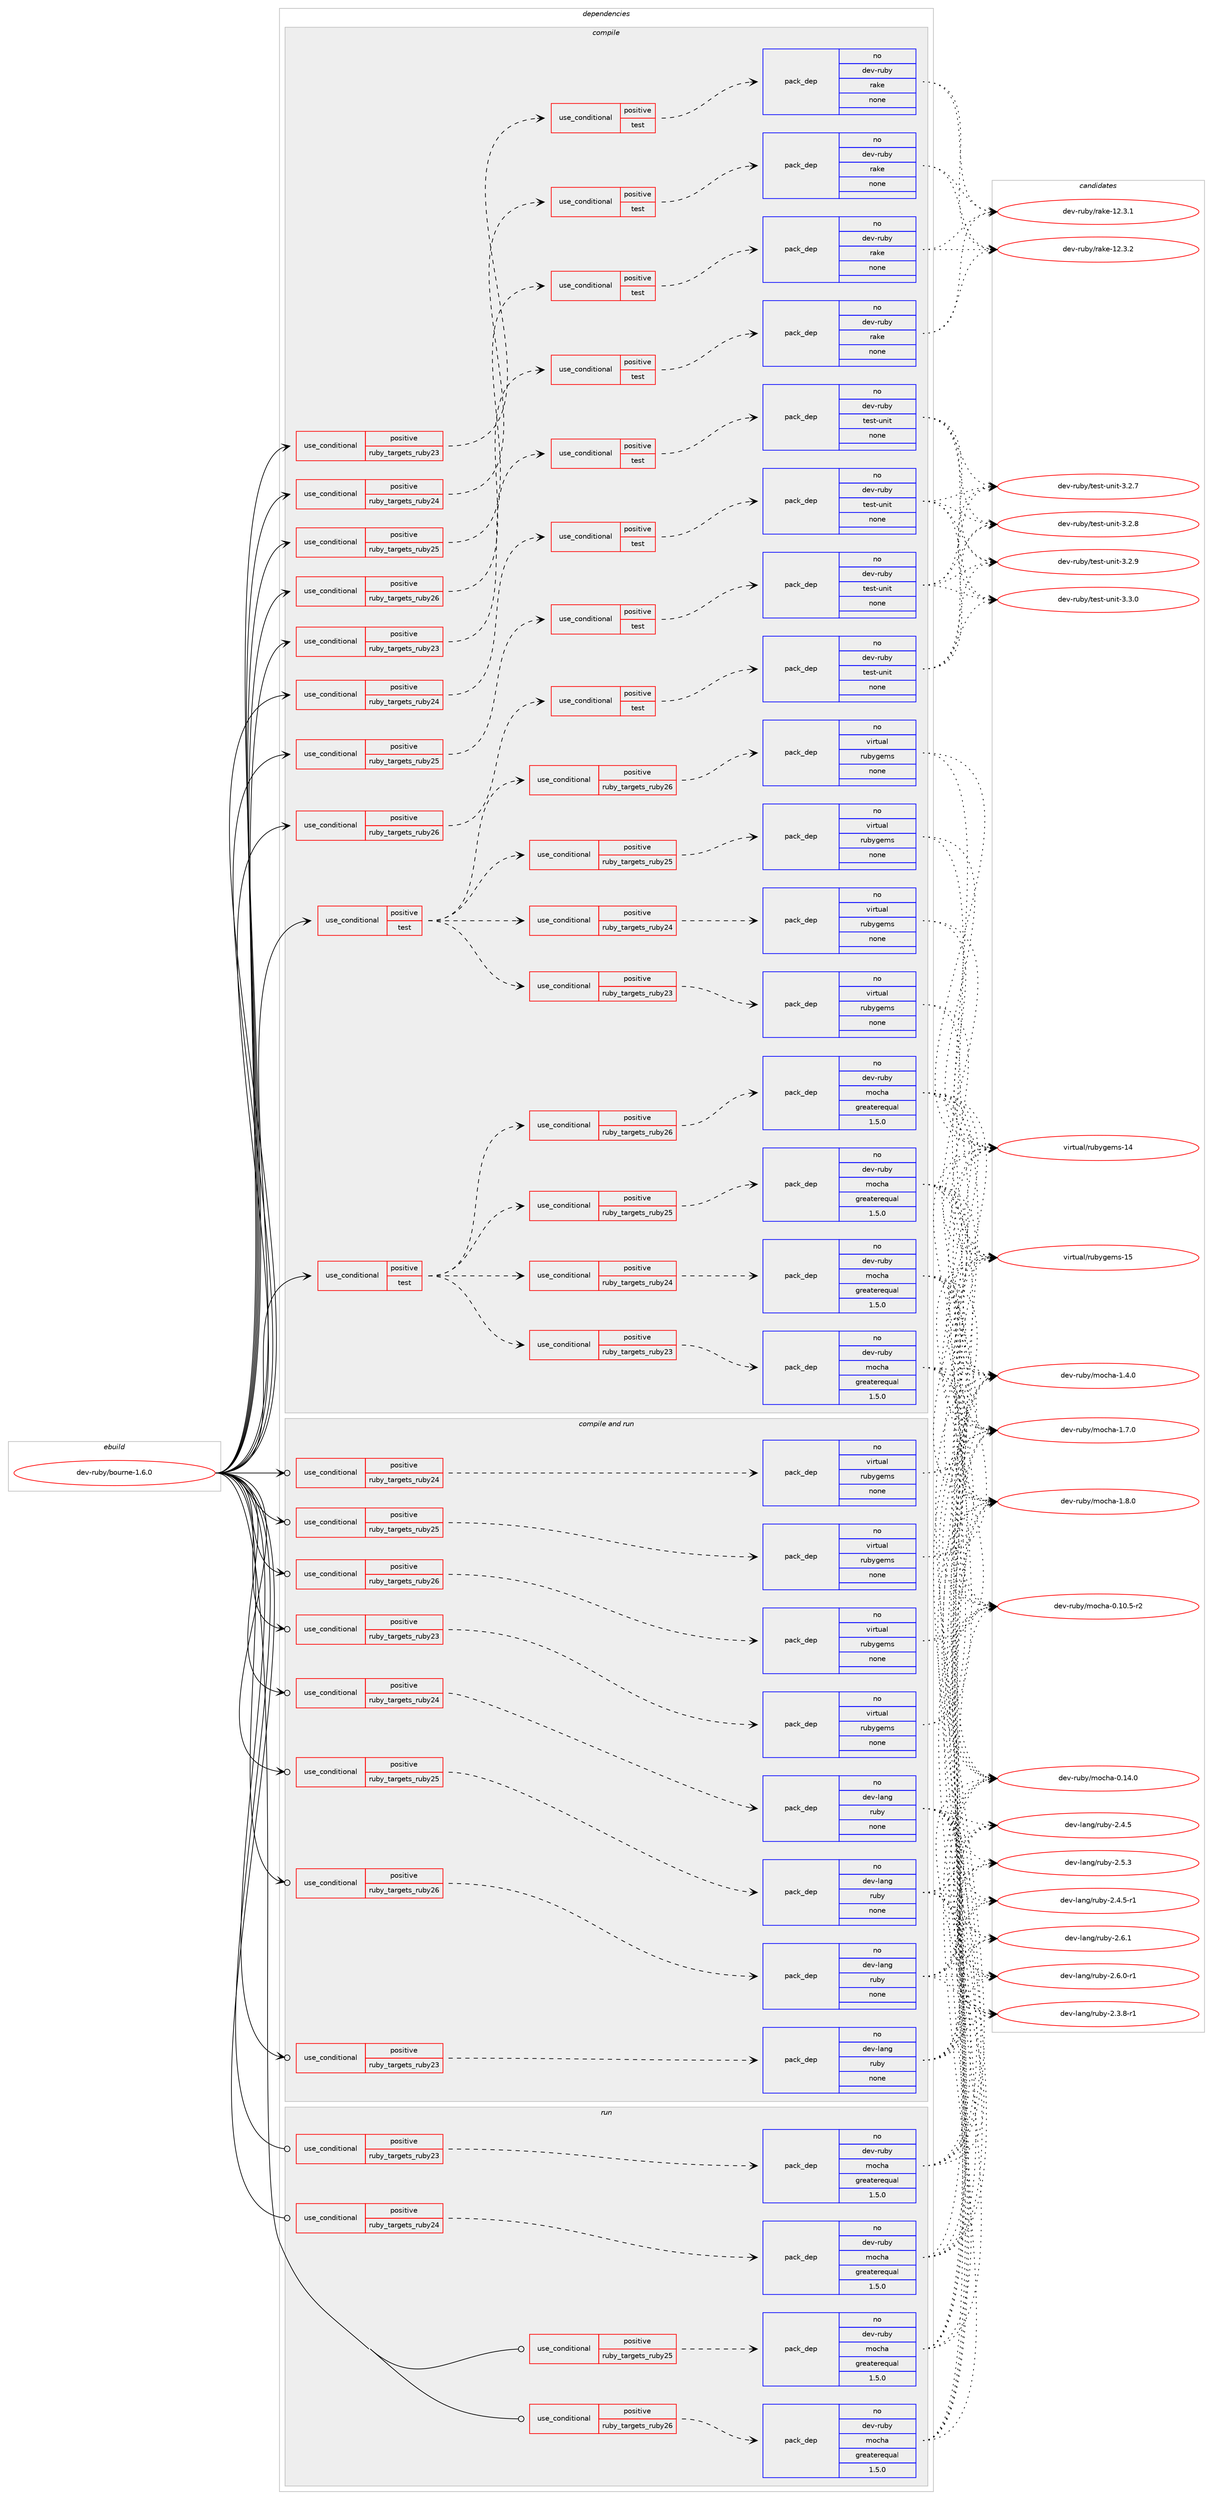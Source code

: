 digraph prolog {

# *************
# Graph options
# *************

newrank=true;
concentrate=true;
compound=true;
graph [rankdir=LR,fontname=Helvetica,fontsize=10,ranksep=1.5];#, ranksep=2.5, nodesep=0.2];
edge  [arrowhead=vee];
node  [fontname=Helvetica,fontsize=10];

# **********
# The ebuild
# **********

subgraph cluster_leftcol {
color=gray;
rank=same;
label=<<i>ebuild</i>>;
id [label="dev-ruby/bourne-1.6.0", color=red, width=4, href="../dev-ruby/bourne-1.6.0.svg"];
}

# ****************
# The dependencies
# ****************

subgraph cluster_midcol {
color=gray;
label=<<i>dependencies</i>>;
subgraph cluster_compile {
fillcolor="#eeeeee";
style=filled;
label=<<i>compile</i>>;
subgraph cond395136 {
dependency1484283 [label=<<TABLE BORDER="0" CELLBORDER="1" CELLSPACING="0" CELLPADDING="4"><TR><TD ROWSPAN="3" CELLPADDING="10">use_conditional</TD></TR><TR><TD>positive</TD></TR><TR><TD>ruby_targets_ruby23</TD></TR></TABLE>>, shape=none, color=red];
subgraph cond395137 {
dependency1484284 [label=<<TABLE BORDER="0" CELLBORDER="1" CELLSPACING="0" CELLPADDING="4"><TR><TD ROWSPAN="3" CELLPADDING="10">use_conditional</TD></TR><TR><TD>positive</TD></TR><TR><TD>test</TD></TR></TABLE>>, shape=none, color=red];
subgraph pack1065715 {
dependency1484285 [label=<<TABLE BORDER="0" CELLBORDER="1" CELLSPACING="0" CELLPADDING="4" WIDTH="220"><TR><TD ROWSPAN="6" CELLPADDING="30">pack_dep</TD></TR><TR><TD WIDTH="110">no</TD></TR><TR><TD>dev-ruby</TD></TR><TR><TD>rake</TD></TR><TR><TD>none</TD></TR><TR><TD></TD></TR></TABLE>>, shape=none, color=blue];
}
dependency1484284:e -> dependency1484285:w [weight=20,style="dashed",arrowhead="vee"];
}
dependency1484283:e -> dependency1484284:w [weight=20,style="dashed",arrowhead="vee"];
}
id:e -> dependency1484283:w [weight=20,style="solid",arrowhead="vee"];
subgraph cond395138 {
dependency1484286 [label=<<TABLE BORDER="0" CELLBORDER="1" CELLSPACING="0" CELLPADDING="4"><TR><TD ROWSPAN="3" CELLPADDING="10">use_conditional</TD></TR><TR><TD>positive</TD></TR><TR><TD>ruby_targets_ruby23</TD></TR></TABLE>>, shape=none, color=red];
subgraph cond395139 {
dependency1484287 [label=<<TABLE BORDER="0" CELLBORDER="1" CELLSPACING="0" CELLPADDING="4"><TR><TD ROWSPAN="3" CELLPADDING="10">use_conditional</TD></TR><TR><TD>positive</TD></TR><TR><TD>test</TD></TR></TABLE>>, shape=none, color=red];
subgraph pack1065716 {
dependency1484288 [label=<<TABLE BORDER="0" CELLBORDER="1" CELLSPACING="0" CELLPADDING="4" WIDTH="220"><TR><TD ROWSPAN="6" CELLPADDING="30">pack_dep</TD></TR><TR><TD WIDTH="110">no</TD></TR><TR><TD>dev-ruby</TD></TR><TR><TD>test-unit</TD></TR><TR><TD>none</TD></TR><TR><TD></TD></TR></TABLE>>, shape=none, color=blue];
}
dependency1484287:e -> dependency1484288:w [weight=20,style="dashed",arrowhead="vee"];
}
dependency1484286:e -> dependency1484287:w [weight=20,style="dashed",arrowhead="vee"];
}
id:e -> dependency1484286:w [weight=20,style="solid",arrowhead="vee"];
subgraph cond395140 {
dependency1484289 [label=<<TABLE BORDER="0" CELLBORDER="1" CELLSPACING="0" CELLPADDING="4"><TR><TD ROWSPAN="3" CELLPADDING="10">use_conditional</TD></TR><TR><TD>positive</TD></TR><TR><TD>ruby_targets_ruby24</TD></TR></TABLE>>, shape=none, color=red];
subgraph cond395141 {
dependency1484290 [label=<<TABLE BORDER="0" CELLBORDER="1" CELLSPACING="0" CELLPADDING="4"><TR><TD ROWSPAN="3" CELLPADDING="10">use_conditional</TD></TR><TR><TD>positive</TD></TR><TR><TD>test</TD></TR></TABLE>>, shape=none, color=red];
subgraph pack1065717 {
dependency1484291 [label=<<TABLE BORDER="0" CELLBORDER="1" CELLSPACING="0" CELLPADDING="4" WIDTH="220"><TR><TD ROWSPAN="6" CELLPADDING="30">pack_dep</TD></TR><TR><TD WIDTH="110">no</TD></TR><TR><TD>dev-ruby</TD></TR><TR><TD>rake</TD></TR><TR><TD>none</TD></TR><TR><TD></TD></TR></TABLE>>, shape=none, color=blue];
}
dependency1484290:e -> dependency1484291:w [weight=20,style="dashed",arrowhead="vee"];
}
dependency1484289:e -> dependency1484290:w [weight=20,style="dashed",arrowhead="vee"];
}
id:e -> dependency1484289:w [weight=20,style="solid",arrowhead="vee"];
subgraph cond395142 {
dependency1484292 [label=<<TABLE BORDER="0" CELLBORDER="1" CELLSPACING="0" CELLPADDING="4"><TR><TD ROWSPAN="3" CELLPADDING="10">use_conditional</TD></TR><TR><TD>positive</TD></TR><TR><TD>ruby_targets_ruby24</TD></TR></TABLE>>, shape=none, color=red];
subgraph cond395143 {
dependency1484293 [label=<<TABLE BORDER="0" CELLBORDER="1" CELLSPACING="0" CELLPADDING="4"><TR><TD ROWSPAN="3" CELLPADDING="10">use_conditional</TD></TR><TR><TD>positive</TD></TR><TR><TD>test</TD></TR></TABLE>>, shape=none, color=red];
subgraph pack1065718 {
dependency1484294 [label=<<TABLE BORDER="0" CELLBORDER="1" CELLSPACING="0" CELLPADDING="4" WIDTH="220"><TR><TD ROWSPAN="6" CELLPADDING="30">pack_dep</TD></TR><TR><TD WIDTH="110">no</TD></TR><TR><TD>dev-ruby</TD></TR><TR><TD>test-unit</TD></TR><TR><TD>none</TD></TR><TR><TD></TD></TR></TABLE>>, shape=none, color=blue];
}
dependency1484293:e -> dependency1484294:w [weight=20,style="dashed",arrowhead="vee"];
}
dependency1484292:e -> dependency1484293:w [weight=20,style="dashed",arrowhead="vee"];
}
id:e -> dependency1484292:w [weight=20,style="solid",arrowhead="vee"];
subgraph cond395144 {
dependency1484295 [label=<<TABLE BORDER="0" CELLBORDER="1" CELLSPACING="0" CELLPADDING="4"><TR><TD ROWSPAN="3" CELLPADDING="10">use_conditional</TD></TR><TR><TD>positive</TD></TR><TR><TD>ruby_targets_ruby25</TD></TR></TABLE>>, shape=none, color=red];
subgraph cond395145 {
dependency1484296 [label=<<TABLE BORDER="0" CELLBORDER="1" CELLSPACING="0" CELLPADDING="4"><TR><TD ROWSPAN="3" CELLPADDING="10">use_conditional</TD></TR><TR><TD>positive</TD></TR><TR><TD>test</TD></TR></TABLE>>, shape=none, color=red];
subgraph pack1065719 {
dependency1484297 [label=<<TABLE BORDER="0" CELLBORDER="1" CELLSPACING="0" CELLPADDING="4" WIDTH="220"><TR><TD ROWSPAN="6" CELLPADDING="30">pack_dep</TD></TR><TR><TD WIDTH="110">no</TD></TR><TR><TD>dev-ruby</TD></TR><TR><TD>rake</TD></TR><TR><TD>none</TD></TR><TR><TD></TD></TR></TABLE>>, shape=none, color=blue];
}
dependency1484296:e -> dependency1484297:w [weight=20,style="dashed",arrowhead="vee"];
}
dependency1484295:e -> dependency1484296:w [weight=20,style="dashed",arrowhead="vee"];
}
id:e -> dependency1484295:w [weight=20,style="solid",arrowhead="vee"];
subgraph cond395146 {
dependency1484298 [label=<<TABLE BORDER="0" CELLBORDER="1" CELLSPACING="0" CELLPADDING="4"><TR><TD ROWSPAN="3" CELLPADDING="10">use_conditional</TD></TR><TR><TD>positive</TD></TR><TR><TD>ruby_targets_ruby25</TD></TR></TABLE>>, shape=none, color=red];
subgraph cond395147 {
dependency1484299 [label=<<TABLE BORDER="0" CELLBORDER="1" CELLSPACING="0" CELLPADDING="4"><TR><TD ROWSPAN="3" CELLPADDING="10">use_conditional</TD></TR><TR><TD>positive</TD></TR><TR><TD>test</TD></TR></TABLE>>, shape=none, color=red];
subgraph pack1065720 {
dependency1484300 [label=<<TABLE BORDER="0" CELLBORDER="1" CELLSPACING="0" CELLPADDING="4" WIDTH="220"><TR><TD ROWSPAN="6" CELLPADDING="30">pack_dep</TD></TR><TR><TD WIDTH="110">no</TD></TR><TR><TD>dev-ruby</TD></TR><TR><TD>test-unit</TD></TR><TR><TD>none</TD></TR><TR><TD></TD></TR></TABLE>>, shape=none, color=blue];
}
dependency1484299:e -> dependency1484300:w [weight=20,style="dashed",arrowhead="vee"];
}
dependency1484298:e -> dependency1484299:w [weight=20,style="dashed",arrowhead="vee"];
}
id:e -> dependency1484298:w [weight=20,style="solid",arrowhead="vee"];
subgraph cond395148 {
dependency1484301 [label=<<TABLE BORDER="0" CELLBORDER="1" CELLSPACING="0" CELLPADDING="4"><TR><TD ROWSPAN="3" CELLPADDING="10">use_conditional</TD></TR><TR><TD>positive</TD></TR><TR><TD>ruby_targets_ruby26</TD></TR></TABLE>>, shape=none, color=red];
subgraph cond395149 {
dependency1484302 [label=<<TABLE BORDER="0" CELLBORDER="1" CELLSPACING="0" CELLPADDING="4"><TR><TD ROWSPAN="3" CELLPADDING="10">use_conditional</TD></TR><TR><TD>positive</TD></TR><TR><TD>test</TD></TR></TABLE>>, shape=none, color=red];
subgraph pack1065721 {
dependency1484303 [label=<<TABLE BORDER="0" CELLBORDER="1" CELLSPACING="0" CELLPADDING="4" WIDTH="220"><TR><TD ROWSPAN="6" CELLPADDING="30">pack_dep</TD></TR><TR><TD WIDTH="110">no</TD></TR><TR><TD>dev-ruby</TD></TR><TR><TD>rake</TD></TR><TR><TD>none</TD></TR><TR><TD></TD></TR></TABLE>>, shape=none, color=blue];
}
dependency1484302:e -> dependency1484303:w [weight=20,style="dashed",arrowhead="vee"];
}
dependency1484301:e -> dependency1484302:w [weight=20,style="dashed",arrowhead="vee"];
}
id:e -> dependency1484301:w [weight=20,style="solid",arrowhead="vee"];
subgraph cond395150 {
dependency1484304 [label=<<TABLE BORDER="0" CELLBORDER="1" CELLSPACING="0" CELLPADDING="4"><TR><TD ROWSPAN="3" CELLPADDING="10">use_conditional</TD></TR><TR><TD>positive</TD></TR><TR><TD>ruby_targets_ruby26</TD></TR></TABLE>>, shape=none, color=red];
subgraph cond395151 {
dependency1484305 [label=<<TABLE BORDER="0" CELLBORDER="1" CELLSPACING="0" CELLPADDING="4"><TR><TD ROWSPAN="3" CELLPADDING="10">use_conditional</TD></TR><TR><TD>positive</TD></TR><TR><TD>test</TD></TR></TABLE>>, shape=none, color=red];
subgraph pack1065722 {
dependency1484306 [label=<<TABLE BORDER="0" CELLBORDER="1" CELLSPACING="0" CELLPADDING="4" WIDTH="220"><TR><TD ROWSPAN="6" CELLPADDING="30">pack_dep</TD></TR><TR><TD WIDTH="110">no</TD></TR><TR><TD>dev-ruby</TD></TR><TR><TD>test-unit</TD></TR><TR><TD>none</TD></TR><TR><TD></TD></TR></TABLE>>, shape=none, color=blue];
}
dependency1484305:e -> dependency1484306:w [weight=20,style="dashed",arrowhead="vee"];
}
dependency1484304:e -> dependency1484305:w [weight=20,style="dashed",arrowhead="vee"];
}
id:e -> dependency1484304:w [weight=20,style="solid",arrowhead="vee"];
subgraph cond395152 {
dependency1484307 [label=<<TABLE BORDER="0" CELLBORDER="1" CELLSPACING="0" CELLPADDING="4"><TR><TD ROWSPAN="3" CELLPADDING="10">use_conditional</TD></TR><TR><TD>positive</TD></TR><TR><TD>test</TD></TR></TABLE>>, shape=none, color=red];
subgraph cond395153 {
dependency1484308 [label=<<TABLE BORDER="0" CELLBORDER="1" CELLSPACING="0" CELLPADDING="4"><TR><TD ROWSPAN="3" CELLPADDING="10">use_conditional</TD></TR><TR><TD>positive</TD></TR><TR><TD>ruby_targets_ruby23</TD></TR></TABLE>>, shape=none, color=red];
subgraph pack1065723 {
dependency1484309 [label=<<TABLE BORDER="0" CELLBORDER="1" CELLSPACING="0" CELLPADDING="4" WIDTH="220"><TR><TD ROWSPAN="6" CELLPADDING="30">pack_dep</TD></TR><TR><TD WIDTH="110">no</TD></TR><TR><TD>dev-ruby</TD></TR><TR><TD>mocha</TD></TR><TR><TD>greaterequal</TD></TR><TR><TD>1.5.0</TD></TR></TABLE>>, shape=none, color=blue];
}
dependency1484308:e -> dependency1484309:w [weight=20,style="dashed",arrowhead="vee"];
}
dependency1484307:e -> dependency1484308:w [weight=20,style="dashed",arrowhead="vee"];
subgraph cond395154 {
dependency1484310 [label=<<TABLE BORDER="0" CELLBORDER="1" CELLSPACING="0" CELLPADDING="4"><TR><TD ROWSPAN="3" CELLPADDING="10">use_conditional</TD></TR><TR><TD>positive</TD></TR><TR><TD>ruby_targets_ruby24</TD></TR></TABLE>>, shape=none, color=red];
subgraph pack1065724 {
dependency1484311 [label=<<TABLE BORDER="0" CELLBORDER="1" CELLSPACING="0" CELLPADDING="4" WIDTH="220"><TR><TD ROWSPAN="6" CELLPADDING="30">pack_dep</TD></TR><TR><TD WIDTH="110">no</TD></TR><TR><TD>dev-ruby</TD></TR><TR><TD>mocha</TD></TR><TR><TD>greaterequal</TD></TR><TR><TD>1.5.0</TD></TR></TABLE>>, shape=none, color=blue];
}
dependency1484310:e -> dependency1484311:w [weight=20,style="dashed",arrowhead="vee"];
}
dependency1484307:e -> dependency1484310:w [weight=20,style="dashed",arrowhead="vee"];
subgraph cond395155 {
dependency1484312 [label=<<TABLE BORDER="0" CELLBORDER="1" CELLSPACING="0" CELLPADDING="4"><TR><TD ROWSPAN="3" CELLPADDING="10">use_conditional</TD></TR><TR><TD>positive</TD></TR><TR><TD>ruby_targets_ruby25</TD></TR></TABLE>>, shape=none, color=red];
subgraph pack1065725 {
dependency1484313 [label=<<TABLE BORDER="0" CELLBORDER="1" CELLSPACING="0" CELLPADDING="4" WIDTH="220"><TR><TD ROWSPAN="6" CELLPADDING="30">pack_dep</TD></TR><TR><TD WIDTH="110">no</TD></TR><TR><TD>dev-ruby</TD></TR><TR><TD>mocha</TD></TR><TR><TD>greaterequal</TD></TR><TR><TD>1.5.0</TD></TR></TABLE>>, shape=none, color=blue];
}
dependency1484312:e -> dependency1484313:w [weight=20,style="dashed",arrowhead="vee"];
}
dependency1484307:e -> dependency1484312:w [weight=20,style="dashed",arrowhead="vee"];
subgraph cond395156 {
dependency1484314 [label=<<TABLE BORDER="0" CELLBORDER="1" CELLSPACING="0" CELLPADDING="4"><TR><TD ROWSPAN="3" CELLPADDING="10">use_conditional</TD></TR><TR><TD>positive</TD></TR><TR><TD>ruby_targets_ruby26</TD></TR></TABLE>>, shape=none, color=red];
subgraph pack1065726 {
dependency1484315 [label=<<TABLE BORDER="0" CELLBORDER="1" CELLSPACING="0" CELLPADDING="4" WIDTH="220"><TR><TD ROWSPAN="6" CELLPADDING="30">pack_dep</TD></TR><TR><TD WIDTH="110">no</TD></TR><TR><TD>dev-ruby</TD></TR><TR><TD>mocha</TD></TR><TR><TD>greaterequal</TD></TR><TR><TD>1.5.0</TD></TR></TABLE>>, shape=none, color=blue];
}
dependency1484314:e -> dependency1484315:w [weight=20,style="dashed",arrowhead="vee"];
}
dependency1484307:e -> dependency1484314:w [weight=20,style="dashed",arrowhead="vee"];
}
id:e -> dependency1484307:w [weight=20,style="solid",arrowhead="vee"];
subgraph cond395157 {
dependency1484316 [label=<<TABLE BORDER="0" CELLBORDER="1" CELLSPACING="0" CELLPADDING="4"><TR><TD ROWSPAN="3" CELLPADDING="10">use_conditional</TD></TR><TR><TD>positive</TD></TR><TR><TD>test</TD></TR></TABLE>>, shape=none, color=red];
subgraph cond395158 {
dependency1484317 [label=<<TABLE BORDER="0" CELLBORDER="1" CELLSPACING="0" CELLPADDING="4"><TR><TD ROWSPAN="3" CELLPADDING="10">use_conditional</TD></TR><TR><TD>positive</TD></TR><TR><TD>ruby_targets_ruby23</TD></TR></TABLE>>, shape=none, color=red];
subgraph pack1065727 {
dependency1484318 [label=<<TABLE BORDER="0" CELLBORDER="1" CELLSPACING="0" CELLPADDING="4" WIDTH="220"><TR><TD ROWSPAN="6" CELLPADDING="30">pack_dep</TD></TR><TR><TD WIDTH="110">no</TD></TR><TR><TD>virtual</TD></TR><TR><TD>rubygems</TD></TR><TR><TD>none</TD></TR><TR><TD></TD></TR></TABLE>>, shape=none, color=blue];
}
dependency1484317:e -> dependency1484318:w [weight=20,style="dashed",arrowhead="vee"];
}
dependency1484316:e -> dependency1484317:w [weight=20,style="dashed",arrowhead="vee"];
subgraph cond395159 {
dependency1484319 [label=<<TABLE BORDER="0" CELLBORDER="1" CELLSPACING="0" CELLPADDING="4"><TR><TD ROWSPAN="3" CELLPADDING="10">use_conditional</TD></TR><TR><TD>positive</TD></TR><TR><TD>ruby_targets_ruby24</TD></TR></TABLE>>, shape=none, color=red];
subgraph pack1065728 {
dependency1484320 [label=<<TABLE BORDER="0" CELLBORDER="1" CELLSPACING="0" CELLPADDING="4" WIDTH="220"><TR><TD ROWSPAN="6" CELLPADDING="30">pack_dep</TD></TR><TR><TD WIDTH="110">no</TD></TR><TR><TD>virtual</TD></TR><TR><TD>rubygems</TD></TR><TR><TD>none</TD></TR><TR><TD></TD></TR></TABLE>>, shape=none, color=blue];
}
dependency1484319:e -> dependency1484320:w [weight=20,style="dashed",arrowhead="vee"];
}
dependency1484316:e -> dependency1484319:w [weight=20,style="dashed",arrowhead="vee"];
subgraph cond395160 {
dependency1484321 [label=<<TABLE BORDER="0" CELLBORDER="1" CELLSPACING="0" CELLPADDING="4"><TR><TD ROWSPAN="3" CELLPADDING="10">use_conditional</TD></TR><TR><TD>positive</TD></TR><TR><TD>ruby_targets_ruby25</TD></TR></TABLE>>, shape=none, color=red];
subgraph pack1065729 {
dependency1484322 [label=<<TABLE BORDER="0" CELLBORDER="1" CELLSPACING="0" CELLPADDING="4" WIDTH="220"><TR><TD ROWSPAN="6" CELLPADDING="30">pack_dep</TD></TR><TR><TD WIDTH="110">no</TD></TR><TR><TD>virtual</TD></TR><TR><TD>rubygems</TD></TR><TR><TD>none</TD></TR><TR><TD></TD></TR></TABLE>>, shape=none, color=blue];
}
dependency1484321:e -> dependency1484322:w [weight=20,style="dashed",arrowhead="vee"];
}
dependency1484316:e -> dependency1484321:w [weight=20,style="dashed",arrowhead="vee"];
subgraph cond395161 {
dependency1484323 [label=<<TABLE BORDER="0" CELLBORDER="1" CELLSPACING="0" CELLPADDING="4"><TR><TD ROWSPAN="3" CELLPADDING="10">use_conditional</TD></TR><TR><TD>positive</TD></TR><TR><TD>ruby_targets_ruby26</TD></TR></TABLE>>, shape=none, color=red];
subgraph pack1065730 {
dependency1484324 [label=<<TABLE BORDER="0" CELLBORDER="1" CELLSPACING="0" CELLPADDING="4" WIDTH="220"><TR><TD ROWSPAN="6" CELLPADDING="30">pack_dep</TD></TR><TR><TD WIDTH="110">no</TD></TR><TR><TD>virtual</TD></TR><TR><TD>rubygems</TD></TR><TR><TD>none</TD></TR><TR><TD></TD></TR></TABLE>>, shape=none, color=blue];
}
dependency1484323:e -> dependency1484324:w [weight=20,style="dashed",arrowhead="vee"];
}
dependency1484316:e -> dependency1484323:w [weight=20,style="dashed",arrowhead="vee"];
}
id:e -> dependency1484316:w [weight=20,style="solid",arrowhead="vee"];
}
subgraph cluster_compileandrun {
fillcolor="#eeeeee";
style=filled;
label=<<i>compile and run</i>>;
subgraph cond395162 {
dependency1484325 [label=<<TABLE BORDER="0" CELLBORDER="1" CELLSPACING="0" CELLPADDING="4"><TR><TD ROWSPAN="3" CELLPADDING="10">use_conditional</TD></TR><TR><TD>positive</TD></TR><TR><TD>ruby_targets_ruby23</TD></TR></TABLE>>, shape=none, color=red];
subgraph pack1065731 {
dependency1484326 [label=<<TABLE BORDER="0" CELLBORDER="1" CELLSPACING="0" CELLPADDING="4" WIDTH="220"><TR><TD ROWSPAN="6" CELLPADDING="30">pack_dep</TD></TR><TR><TD WIDTH="110">no</TD></TR><TR><TD>dev-lang</TD></TR><TR><TD>ruby</TD></TR><TR><TD>none</TD></TR><TR><TD></TD></TR></TABLE>>, shape=none, color=blue];
}
dependency1484325:e -> dependency1484326:w [weight=20,style="dashed",arrowhead="vee"];
}
id:e -> dependency1484325:w [weight=20,style="solid",arrowhead="odotvee"];
subgraph cond395163 {
dependency1484327 [label=<<TABLE BORDER="0" CELLBORDER="1" CELLSPACING="0" CELLPADDING="4"><TR><TD ROWSPAN="3" CELLPADDING="10">use_conditional</TD></TR><TR><TD>positive</TD></TR><TR><TD>ruby_targets_ruby23</TD></TR></TABLE>>, shape=none, color=red];
subgraph pack1065732 {
dependency1484328 [label=<<TABLE BORDER="0" CELLBORDER="1" CELLSPACING="0" CELLPADDING="4" WIDTH="220"><TR><TD ROWSPAN="6" CELLPADDING="30">pack_dep</TD></TR><TR><TD WIDTH="110">no</TD></TR><TR><TD>virtual</TD></TR><TR><TD>rubygems</TD></TR><TR><TD>none</TD></TR><TR><TD></TD></TR></TABLE>>, shape=none, color=blue];
}
dependency1484327:e -> dependency1484328:w [weight=20,style="dashed",arrowhead="vee"];
}
id:e -> dependency1484327:w [weight=20,style="solid",arrowhead="odotvee"];
subgraph cond395164 {
dependency1484329 [label=<<TABLE BORDER="0" CELLBORDER="1" CELLSPACING="0" CELLPADDING="4"><TR><TD ROWSPAN="3" CELLPADDING="10">use_conditional</TD></TR><TR><TD>positive</TD></TR><TR><TD>ruby_targets_ruby24</TD></TR></TABLE>>, shape=none, color=red];
subgraph pack1065733 {
dependency1484330 [label=<<TABLE BORDER="0" CELLBORDER="1" CELLSPACING="0" CELLPADDING="4" WIDTH="220"><TR><TD ROWSPAN="6" CELLPADDING="30">pack_dep</TD></TR><TR><TD WIDTH="110">no</TD></TR><TR><TD>dev-lang</TD></TR><TR><TD>ruby</TD></TR><TR><TD>none</TD></TR><TR><TD></TD></TR></TABLE>>, shape=none, color=blue];
}
dependency1484329:e -> dependency1484330:w [weight=20,style="dashed",arrowhead="vee"];
}
id:e -> dependency1484329:w [weight=20,style="solid",arrowhead="odotvee"];
subgraph cond395165 {
dependency1484331 [label=<<TABLE BORDER="0" CELLBORDER="1" CELLSPACING="0" CELLPADDING="4"><TR><TD ROWSPAN="3" CELLPADDING="10">use_conditional</TD></TR><TR><TD>positive</TD></TR><TR><TD>ruby_targets_ruby24</TD></TR></TABLE>>, shape=none, color=red];
subgraph pack1065734 {
dependency1484332 [label=<<TABLE BORDER="0" CELLBORDER="1" CELLSPACING="0" CELLPADDING="4" WIDTH="220"><TR><TD ROWSPAN="6" CELLPADDING="30">pack_dep</TD></TR><TR><TD WIDTH="110">no</TD></TR><TR><TD>virtual</TD></TR><TR><TD>rubygems</TD></TR><TR><TD>none</TD></TR><TR><TD></TD></TR></TABLE>>, shape=none, color=blue];
}
dependency1484331:e -> dependency1484332:w [weight=20,style="dashed",arrowhead="vee"];
}
id:e -> dependency1484331:w [weight=20,style="solid",arrowhead="odotvee"];
subgraph cond395166 {
dependency1484333 [label=<<TABLE BORDER="0" CELLBORDER="1" CELLSPACING="0" CELLPADDING="4"><TR><TD ROWSPAN="3" CELLPADDING="10">use_conditional</TD></TR><TR><TD>positive</TD></TR><TR><TD>ruby_targets_ruby25</TD></TR></TABLE>>, shape=none, color=red];
subgraph pack1065735 {
dependency1484334 [label=<<TABLE BORDER="0" CELLBORDER="1" CELLSPACING="0" CELLPADDING="4" WIDTH="220"><TR><TD ROWSPAN="6" CELLPADDING="30">pack_dep</TD></TR><TR><TD WIDTH="110">no</TD></TR><TR><TD>dev-lang</TD></TR><TR><TD>ruby</TD></TR><TR><TD>none</TD></TR><TR><TD></TD></TR></TABLE>>, shape=none, color=blue];
}
dependency1484333:e -> dependency1484334:w [weight=20,style="dashed",arrowhead="vee"];
}
id:e -> dependency1484333:w [weight=20,style="solid",arrowhead="odotvee"];
subgraph cond395167 {
dependency1484335 [label=<<TABLE BORDER="0" CELLBORDER="1" CELLSPACING="0" CELLPADDING="4"><TR><TD ROWSPAN="3" CELLPADDING="10">use_conditional</TD></TR><TR><TD>positive</TD></TR><TR><TD>ruby_targets_ruby25</TD></TR></TABLE>>, shape=none, color=red];
subgraph pack1065736 {
dependency1484336 [label=<<TABLE BORDER="0" CELLBORDER="1" CELLSPACING="0" CELLPADDING="4" WIDTH="220"><TR><TD ROWSPAN="6" CELLPADDING="30">pack_dep</TD></TR><TR><TD WIDTH="110">no</TD></TR><TR><TD>virtual</TD></TR><TR><TD>rubygems</TD></TR><TR><TD>none</TD></TR><TR><TD></TD></TR></TABLE>>, shape=none, color=blue];
}
dependency1484335:e -> dependency1484336:w [weight=20,style="dashed",arrowhead="vee"];
}
id:e -> dependency1484335:w [weight=20,style="solid",arrowhead="odotvee"];
subgraph cond395168 {
dependency1484337 [label=<<TABLE BORDER="0" CELLBORDER="1" CELLSPACING="0" CELLPADDING="4"><TR><TD ROWSPAN="3" CELLPADDING="10">use_conditional</TD></TR><TR><TD>positive</TD></TR><TR><TD>ruby_targets_ruby26</TD></TR></TABLE>>, shape=none, color=red];
subgraph pack1065737 {
dependency1484338 [label=<<TABLE BORDER="0" CELLBORDER="1" CELLSPACING="0" CELLPADDING="4" WIDTH="220"><TR><TD ROWSPAN="6" CELLPADDING="30">pack_dep</TD></TR><TR><TD WIDTH="110">no</TD></TR><TR><TD>dev-lang</TD></TR><TR><TD>ruby</TD></TR><TR><TD>none</TD></TR><TR><TD></TD></TR></TABLE>>, shape=none, color=blue];
}
dependency1484337:e -> dependency1484338:w [weight=20,style="dashed",arrowhead="vee"];
}
id:e -> dependency1484337:w [weight=20,style="solid",arrowhead="odotvee"];
subgraph cond395169 {
dependency1484339 [label=<<TABLE BORDER="0" CELLBORDER="1" CELLSPACING="0" CELLPADDING="4"><TR><TD ROWSPAN="3" CELLPADDING="10">use_conditional</TD></TR><TR><TD>positive</TD></TR><TR><TD>ruby_targets_ruby26</TD></TR></TABLE>>, shape=none, color=red];
subgraph pack1065738 {
dependency1484340 [label=<<TABLE BORDER="0" CELLBORDER="1" CELLSPACING="0" CELLPADDING="4" WIDTH="220"><TR><TD ROWSPAN="6" CELLPADDING="30">pack_dep</TD></TR><TR><TD WIDTH="110">no</TD></TR><TR><TD>virtual</TD></TR><TR><TD>rubygems</TD></TR><TR><TD>none</TD></TR><TR><TD></TD></TR></TABLE>>, shape=none, color=blue];
}
dependency1484339:e -> dependency1484340:w [weight=20,style="dashed",arrowhead="vee"];
}
id:e -> dependency1484339:w [weight=20,style="solid",arrowhead="odotvee"];
}
subgraph cluster_run {
fillcolor="#eeeeee";
style=filled;
label=<<i>run</i>>;
subgraph cond395170 {
dependency1484341 [label=<<TABLE BORDER="0" CELLBORDER="1" CELLSPACING="0" CELLPADDING="4"><TR><TD ROWSPAN="3" CELLPADDING="10">use_conditional</TD></TR><TR><TD>positive</TD></TR><TR><TD>ruby_targets_ruby23</TD></TR></TABLE>>, shape=none, color=red];
subgraph pack1065739 {
dependency1484342 [label=<<TABLE BORDER="0" CELLBORDER="1" CELLSPACING="0" CELLPADDING="4" WIDTH="220"><TR><TD ROWSPAN="6" CELLPADDING="30">pack_dep</TD></TR><TR><TD WIDTH="110">no</TD></TR><TR><TD>dev-ruby</TD></TR><TR><TD>mocha</TD></TR><TR><TD>greaterequal</TD></TR><TR><TD>1.5.0</TD></TR></TABLE>>, shape=none, color=blue];
}
dependency1484341:e -> dependency1484342:w [weight=20,style="dashed",arrowhead="vee"];
}
id:e -> dependency1484341:w [weight=20,style="solid",arrowhead="odot"];
subgraph cond395171 {
dependency1484343 [label=<<TABLE BORDER="0" CELLBORDER="1" CELLSPACING="0" CELLPADDING="4"><TR><TD ROWSPAN="3" CELLPADDING="10">use_conditional</TD></TR><TR><TD>positive</TD></TR><TR><TD>ruby_targets_ruby24</TD></TR></TABLE>>, shape=none, color=red];
subgraph pack1065740 {
dependency1484344 [label=<<TABLE BORDER="0" CELLBORDER="1" CELLSPACING="0" CELLPADDING="4" WIDTH="220"><TR><TD ROWSPAN="6" CELLPADDING="30">pack_dep</TD></TR><TR><TD WIDTH="110">no</TD></TR><TR><TD>dev-ruby</TD></TR><TR><TD>mocha</TD></TR><TR><TD>greaterequal</TD></TR><TR><TD>1.5.0</TD></TR></TABLE>>, shape=none, color=blue];
}
dependency1484343:e -> dependency1484344:w [weight=20,style="dashed",arrowhead="vee"];
}
id:e -> dependency1484343:w [weight=20,style="solid",arrowhead="odot"];
subgraph cond395172 {
dependency1484345 [label=<<TABLE BORDER="0" CELLBORDER="1" CELLSPACING="0" CELLPADDING="4"><TR><TD ROWSPAN="3" CELLPADDING="10">use_conditional</TD></TR><TR><TD>positive</TD></TR><TR><TD>ruby_targets_ruby25</TD></TR></TABLE>>, shape=none, color=red];
subgraph pack1065741 {
dependency1484346 [label=<<TABLE BORDER="0" CELLBORDER="1" CELLSPACING="0" CELLPADDING="4" WIDTH="220"><TR><TD ROWSPAN="6" CELLPADDING="30">pack_dep</TD></TR><TR><TD WIDTH="110">no</TD></TR><TR><TD>dev-ruby</TD></TR><TR><TD>mocha</TD></TR><TR><TD>greaterequal</TD></TR><TR><TD>1.5.0</TD></TR></TABLE>>, shape=none, color=blue];
}
dependency1484345:e -> dependency1484346:w [weight=20,style="dashed",arrowhead="vee"];
}
id:e -> dependency1484345:w [weight=20,style="solid",arrowhead="odot"];
subgraph cond395173 {
dependency1484347 [label=<<TABLE BORDER="0" CELLBORDER="1" CELLSPACING="0" CELLPADDING="4"><TR><TD ROWSPAN="3" CELLPADDING="10">use_conditional</TD></TR><TR><TD>positive</TD></TR><TR><TD>ruby_targets_ruby26</TD></TR></TABLE>>, shape=none, color=red];
subgraph pack1065742 {
dependency1484348 [label=<<TABLE BORDER="0" CELLBORDER="1" CELLSPACING="0" CELLPADDING="4" WIDTH="220"><TR><TD ROWSPAN="6" CELLPADDING="30">pack_dep</TD></TR><TR><TD WIDTH="110">no</TD></TR><TR><TD>dev-ruby</TD></TR><TR><TD>mocha</TD></TR><TR><TD>greaterequal</TD></TR><TR><TD>1.5.0</TD></TR></TABLE>>, shape=none, color=blue];
}
dependency1484347:e -> dependency1484348:w [weight=20,style="dashed",arrowhead="vee"];
}
id:e -> dependency1484347:w [weight=20,style="solid",arrowhead="odot"];
}
}

# **************
# The candidates
# **************

subgraph cluster_choices {
rank=same;
color=gray;
label=<<i>candidates</i>>;

subgraph choice1065715 {
color=black;
nodesep=1;
choice1001011184511411798121471149710710145495046514649 [label="dev-ruby/rake-12.3.1", color=red, width=4,href="../dev-ruby/rake-12.3.1.svg"];
choice1001011184511411798121471149710710145495046514650 [label="dev-ruby/rake-12.3.2", color=red, width=4,href="../dev-ruby/rake-12.3.2.svg"];
dependency1484285:e -> choice1001011184511411798121471149710710145495046514649:w [style=dotted,weight="100"];
dependency1484285:e -> choice1001011184511411798121471149710710145495046514650:w [style=dotted,weight="100"];
}
subgraph choice1065716 {
color=black;
nodesep=1;
choice10010111845114117981214711610111511645117110105116455146504655 [label="dev-ruby/test-unit-3.2.7", color=red, width=4,href="../dev-ruby/test-unit-3.2.7.svg"];
choice10010111845114117981214711610111511645117110105116455146504656 [label="dev-ruby/test-unit-3.2.8", color=red, width=4,href="../dev-ruby/test-unit-3.2.8.svg"];
choice10010111845114117981214711610111511645117110105116455146504657 [label="dev-ruby/test-unit-3.2.9", color=red, width=4,href="../dev-ruby/test-unit-3.2.9.svg"];
choice10010111845114117981214711610111511645117110105116455146514648 [label="dev-ruby/test-unit-3.3.0", color=red, width=4,href="../dev-ruby/test-unit-3.3.0.svg"];
dependency1484288:e -> choice10010111845114117981214711610111511645117110105116455146504655:w [style=dotted,weight="100"];
dependency1484288:e -> choice10010111845114117981214711610111511645117110105116455146504656:w [style=dotted,weight="100"];
dependency1484288:e -> choice10010111845114117981214711610111511645117110105116455146504657:w [style=dotted,weight="100"];
dependency1484288:e -> choice10010111845114117981214711610111511645117110105116455146514648:w [style=dotted,weight="100"];
}
subgraph choice1065717 {
color=black;
nodesep=1;
choice1001011184511411798121471149710710145495046514649 [label="dev-ruby/rake-12.3.1", color=red, width=4,href="../dev-ruby/rake-12.3.1.svg"];
choice1001011184511411798121471149710710145495046514650 [label="dev-ruby/rake-12.3.2", color=red, width=4,href="../dev-ruby/rake-12.3.2.svg"];
dependency1484291:e -> choice1001011184511411798121471149710710145495046514649:w [style=dotted,weight="100"];
dependency1484291:e -> choice1001011184511411798121471149710710145495046514650:w [style=dotted,weight="100"];
}
subgraph choice1065718 {
color=black;
nodesep=1;
choice10010111845114117981214711610111511645117110105116455146504655 [label="dev-ruby/test-unit-3.2.7", color=red, width=4,href="../dev-ruby/test-unit-3.2.7.svg"];
choice10010111845114117981214711610111511645117110105116455146504656 [label="dev-ruby/test-unit-3.2.8", color=red, width=4,href="../dev-ruby/test-unit-3.2.8.svg"];
choice10010111845114117981214711610111511645117110105116455146504657 [label="dev-ruby/test-unit-3.2.9", color=red, width=4,href="../dev-ruby/test-unit-3.2.9.svg"];
choice10010111845114117981214711610111511645117110105116455146514648 [label="dev-ruby/test-unit-3.3.0", color=red, width=4,href="../dev-ruby/test-unit-3.3.0.svg"];
dependency1484294:e -> choice10010111845114117981214711610111511645117110105116455146504655:w [style=dotted,weight="100"];
dependency1484294:e -> choice10010111845114117981214711610111511645117110105116455146504656:w [style=dotted,weight="100"];
dependency1484294:e -> choice10010111845114117981214711610111511645117110105116455146504657:w [style=dotted,weight="100"];
dependency1484294:e -> choice10010111845114117981214711610111511645117110105116455146514648:w [style=dotted,weight="100"];
}
subgraph choice1065719 {
color=black;
nodesep=1;
choice1001011184511411798121471149710710145495046514649 [label="dev-ruby/rake-12.3.1", color=red, width=4,href="../dev-ruby/rake-12.3.1.svg"];
choice1001011184511411798121471149710710145495046514650 [label="dev-ruby/rake-12.3.2", color=red, width=4,href="../dev-ruby/rake-12.3.2.svg"];
dependency1484297:e -> choice1001011184511411798121471149710710145495046514649:w [style=dotted,weight="100"];
dependency1484297:e -> choice1001011184511411798121471149710710145495046514650:w [style=dotted,weight="100"];
}
subgraph choice1065720 {
color=black;
nodesep=1;
choice10010111845114117981214711610111511645117110105116455146504655 [label="dev-ruby/test-unit-3.2.7", color=red, width=4,href="../dev-ruby/test-unit-3.2.7.svg"];
choice10010111845114117981214711610111511645117110105116455146504656 [label="dev-ruby/test-unit-3.2.8", color=red, width=4,href="../dev-ruby/test-unit-3.2.8.svg"];
choice10010111845114117981214711610111511645117110105116455146504657 [label="dev-ruby/test-unit-3.2.9", color=red, width=4,href="../dev-ruby/test-unit-3.2.9.svg"];
choice10010111845114117981214711610111511645117110105116455146514648 [label="dev-ruby/test-unit-3.3.0", color=red, width=4,href="../dev-ruby/test-unit-3.3.0.svg"];
dependency1484300:e -> choice10010111845114117981214711610111511645117110105116455146504655:w [style=dotted,weight="100"];
dependency1484300:e -> choice10010111845114117981214711610111511645117110105116455146504656:w [style=dotted,weight="100"];
dependency1484300:e -> choice10010111845114117981214711610111511645117110105116455146504657:w [style=dotted,weight="100"];
dependency1484300:e -> choice10010111845114117981214711610111511645117110105116455146514648:w [style=dotted,weight="100"];
}
subgraph choice1065721 {
color=black;
nodesep=1;
choice1001011184511411798121471149710710145495046514649 [label="dev-ruby/rake-12.3.1", color=red, width=4,href="../dev-ruby/rake-12.3.1.svg"];
choice1001011184511411798121471149710710145495046514650 [label="dev-ruby/rake-12.3.2", color=red, width=4,href="../dev-ruby/rake-12.3.2.svg"];
dependency1484303:e -> choice1001011184511411798121471149710710145495046514649:w [style=dotted,weight="100"];
dependency1484303:e -> choice1001011184511411798121471149710710145495046514650:w [style=dotted,weight="100"];
}
subgraph choice1065722 {
color=black;
nodesep=1;
choice10010111845114117981214711610111511645117110105116455146504655 [label="dev-ruby/test-unit-3.2.7", color=red, width=4,href="../dev-ruby/test-unit-3.2.7.svg"];
choice10010111845114117981214711610111511645117110105116455146504656 [label="dev-ruby/test-unit-3.2.8", color=red, width=4,href="../dev-ruby/test-unit-3.2.8.svg"];
choice10010111845114117981214711610111511645117110105116455146504657 [label="dev-ruby/test-unit-3.2.9", color=red, width=4,href="../dev-ruby/test-unit-3.2.9.svg"];
choice10010111845114117981214711610111511645117110105116455146514648 [label="dev-ruby/test-unit-3.3.0", color=red, width=4,href="../dev-ruby/test-unit-3.3.0.svg"];
dependency1484306:e -> choice10010111845114117981214711610111511645117110105116455146504655:w [style=dotted,weight="100"];
dependency1484306:e -> choice10010111845114117981214711610111511645117110105116455146504656:w [style=dotted,weight="100"];
dependency1484306:e -> choice10010111845114117981214711610111511645117110105116455146504657:w [style=dotted,weight="100"];
dependency1484306:e -> choice10010111845114117981214711610111511645117110105116455146514648:w [style=dotted,weight="100"];
}
subgraph choice1065723 {
color=black;
nodesep=1;
choice1001011184511411798121471091119910497454846494846534511450 [label="dev-ruby/mocha-0.10.5-r2", color=red, width=4,href="../dev-ruby/mocha-0.10.5-r2.svg"];
choice100101118451141179812147109111991049745484649524648 [label="dev-ruby/mocha-0.14.0", color=red, width=4,href="../dev-ruby/mocha-0.14.0.svg"];
choice1001011184511411798121471091119910497454946524648 [label="dev-ruby/mocha-1.4.0", color=red, width=4,href="../dev-ruby/mocha-1.4.0.svg"];
choice1001011184511411798121471091119910497454946554648 [label="dev-ruby/mocha-1.7.0", color=red, width=4,href="../dev-ruby/mocha-1.7.0.svg"];
choice1001011184511411798121471091119910497454946564648 [label="dev-ruby/mocha-1.8.0", color=red, width=4,href="../dev-ruby/mocha-1.8.0.svg"];
dependency1484309:e -> choice1001011184511411798121471091119910497454846494846534511450:w [style=dotted,weight="100"];
dependency1484309:e -> choice100101118451141179812147109111991049745484649524648:w [style=dotted,weight="100"];
dependency1484309:e -> choice1001011184511411798121471091119910497454946524648:w [style=dotted,weight="100"];
dependency1484309:e -> choice1001011184511411798121471091119910497454946554648:w [style=dotted,weight="100"];
dependency1484309:e -> choice1001011184511411798121471091119910497454946564648:w [style=dotted,weight="100"];
}
subgraph choice1065724 {
color=black;
nodesep=1;
choice1001011184511411798121471091119910497454846494846534511450 [label="dev-ruby/mocha-0.10.5-r2", color=red, width=4,href="../dev-ruby/mocha-0.10.5-r2.svg"];
choice100101118451141179812147109111991049745484649524648 [label="dev-ruby/mocha-0.14.0", color=red, width=4,href="../dev-ruby/mocha-0.14.0.svg"];
choice1001011184511411798121471091119910497454946524648 [label="dev-ruby/mocha-1.4.0", color=red, width=4,href="../dev-ruby/mocha-1.4.0.svg"];
choice1001011184511411798121471091119910497454946554648 [label="dev-ruby/mocha-1.7.0", color=red, width=4,href="../dev-ruby/mocha-1.7.0.svg"];
choice1001011184511411798121471091119910497454946564648 [label="dev-ruby/mocha-1.8.0", color=red, width=4,href="../dev-ruby/mocha-1.8.0.svg"];
dependency1484311:e -> choice1001011184511411798121471091119910497454846494846534511450:w [style=dotted,weight="100"];
dependency1484311:e -> choice100101118451141179812147109111991049745484649524648:w [style=dotted,weight="100"];
dependency1484311:e -> choice1001011184511411798121471091119910497454946524648:w [style=dotted,weight="100"];
dependency1484311:e -> choice1001011184511411798121471091119910497454946554648:w [style=dotted,weight="100"];
dependency1484311:e -> choice1001011184511411798121471091119910497454946564648:w [style=dotted,weight="100"];
}
subgraph choice1065725 {
color=black;
nodesep=1;
choice1001011184511411798121471091119910497454846494846534511450 [label="dev-ruby/mocha-0.10.5-r2", color=red, width=4,href="../dev-ruby/mocha-0.10.5-r2.svg"];
choice100101118451141179812147109111991049745484649524648 [label="dev-ruby/mocha-0.14.0", color=red, width=4,href="../dev-ruby/mocha-0.14.0.svg"];
choice1001011184511411798121471091119910497454946524648 [label="dev-ruby/mocha-1.4.0", color=red, width=4,href="../dev-ruby/mocha-1.4.0.svg"];
choice1001011184511411798121471091119910497454946554648 [label="dev-ruby/mocha-1.7.0", color=red, width=4,href="../dev-ruby/mocha-1.7.0.svg"];
choice1001011184511411798121471091119910497454946564648 [label="dev-ruby/mocha-1.8.0", color=red, width=4,href="../dev-ruby/mocha-1.8.0.svg"];
dependency1484313:e -> choice1001011184511411798121471091119910497454846494846534511450:w [style=dotted,weight="100"];
dependency1484313:e -> choice100101118451141179812147109111991049745484649524648:w [style=dotted,weight="100"];
dependency1484313:e -> choice1001011184511411798121471091119910497454946524648:w [style=dotted,weight="100"];
dependency1484313:e -> choice1001011184511411798121471091119910497454946554648:w [style=dotted,weight="100"];
dependency1484313:e -> choice1001011184511411798121471091119910497454946564648:w [style=dotted,weight="100"];
}
subgraph choice1065726 {
color=black;
nodesep=1;
choice1001011184511411798121471091119910497454846494846534511450 [label="dev-ruby/mocha-0.10.5-r2", color=red, width=4,href="../dev-ruby/mocha-0.10.5-r2.svg"];
choice100101118451141179812147109111991049745484649524648 [label="dev-ruby/mocha-0.14.0", color=red, width=4,href="../dev-ruby/mocha-0.14.0.svg"];
choice1001011184511411798121471091119910497454946524648 [label="dev-ruby/mocha-1.4.0", color=red, width=4,href="../dev-ruby/mocha-1.4.0.svg"];
choice1001011184511411798121471091119910497454946554648 [label="dev-ruby/mocha-1.7.0", color=red, width=4,href="../dev-ruby/mocha-1.7.0.svg"];
choice1001011184511411798121471091119910497454946564648 [label="dev-ruby/mocha-1.8.0", color=red, width=4,href="../dev-ruby/mocha-1.8.0.svg"];
dependency1484315:e -> choice1001011184511411798121471091119910497454846494846534511450:w [style=dotted,weight="100"];
dependency1484315:e -> choice100101118451141179812147109111991049745484649524648:w [style=dotted,weight="100"];
dependency1484315:e -> choice1001011184511411798121471091119910497454946524648:w [style=dotted,weight="100"];
dependency1484315:e -> choice1001011184511411798121471091119910497454946554648:w [style=dotted,weight="100"];
dependency1484315:e -> choice1001011184511411798121471091119910497454946564648:w [style=dotted,weight="100"];
}
subgraph choice1065727 {
color=black;
nodesep=1;
choice118105114116117971084711411798121103101109115454952 [label="virtual/rubygems-14", color=red, width=4,href="../virtual/rubygems-14.svg"];
choice118105114116117971084711411798121103101109115454953 [label="virtual/rubygems-15", color=red, width=4,href="../virtual/rubygems-15.svg"];
dependency1484318:e -> choice118105114116117971084711411798121103101109115454952:w [style=dotted,weight="100"];
dependency1484318:e -> choice118105114116117971084711411798121103101109115454953:w [style=dotted,weight="100"];
}
subgraph choice1065728 {
color=black;
nodesep=1;
choice118105114116117971084711411798121103101109115454952 [label="virtual/rubygems-14", color=red, width=4,href="../virtual/rubygems-14.svg"];
choice118105114116117971084711411798121103101109115454953 [label="virtual/rubygems-15", color=red, width=4,href="../virtual/rubygems-15.svg"];
dependency1484320:e -> choice118105114116117971084711411798121103101109115454952:w [style=dotted,weight="100"];
dependency1484320:e -> choice118105114116117971084711411798121103101109115454953:w [style=dotted,weight="100"];
}
subgraph choice1065729 {
color=black;
nodesep=1;
choice118105114116117971084711411798121103101109115454952 [label="virtual/rubygems-14", color=red, width=4,href="../virtual/rubygems-14.svg"];
choice118105114116117971084711411798121103101109115454953 [label="virtual/rubygems-15", color=red, width=4,href="../virtual/rubygems-15.svg"];
dependency1484322:e -> choice118105114116117971084711411798121103101109115454952:w [style=dotted,weight="100"];
dependency1484322:e -> choice118105114116117971084711411798121103101109115454953:w [style=dotted,weight="100"];
}
subgraph choice1065730 {
color=black;
nodesep=1;
choice118105114116117971084711411798121103101109115454952 [label="virtual/rubygems-14", color=red, width=4,href="../virtual/rubygems-14.svg"];
choice118105114116117971084711411798121103101109115454953 [label="virtual/rubygems-15", color=red, width=4,href="../virtual/rubygems-15.svg"];
dependency1484324:e -> choice118105114116117971084711411798121103101109115454952:w [style=dotted,weight="100"];
dependency1484324:e -> choice118105114116117971084711411798121103101109115454953:w [style=dotted,weight="100"];
}
subgraph choice1065731 {
color=black;
nodesep=1;
choice100101118451089711010347114117981214550465146564511449 [label="dev-lang/ruby-2.3.8-r1", color=red, width=4,href="../dev-lang/ruby-2.3.8-r1.svg"];
choice10010111845108971101034711411798121455046524653 [label="dev-lang/ruby-2.4.5", color=red, width=4,href="../dev-lang/ruby-2.4.5.svg"];
choice100101118451089711010347114117981214550465246534511449 [label="dev-lang/ruby-2.4.5-r1", color=red, width=4,href="../dev-lang/ruby-2.4.5-r1.svg"];
choice10010111845108971101034711411798121455046534651 [label="dev-lang/ruby-2.5.3", color=red, width=4,href="../dev-lang/ruby-2.5.3.svg"];
choice100101118451089711010347114117981214550465446484511449 [label="dev-lang/ruby-2.6.0-r1", color=red, width=4,href="../dev-lang/ruby-2.6.0-r1.svg"];
choice10010111845108971101034711411798121455046544649 [label="dev-lang/ruby-2.6.1", color=red, width=4,href="../dev-lang/ruby-2.6.1.svg"];
dependency1484326:e -> choice100101118451089711010347114117981214550465146564511449:w [style=dotted,weight="100"];
dependency1484326:e -> choice10010111845108971101034711411798121455046524653:w [style=dotted,weight="100"];
dependency1484326:e -> choice100101118451089711010347114117981214550465246534511449:w [style=dotted,weight="100"];
dependency1484326:e -> choice10010111845108971101034711411798121455046534651:w [style=dotted,weight="100"];
dependency1484326:e -> choice100101118451089711010347114117981214550465446484511449:w [style=dotted,weight="100"];
dependency1484326:e -> choice10010111845108971101034711411798121455046544649:w [style=dotted,weight="100"];
}
subgraph choice1065732 {
color=black;
nodesep=1;
choice118105114116117971084711411798121103101109115454952 [label="virtual/rubygems-14", color=red, width=4,href="../virtual/rubygems-14.svg"];
choice118105114116117971084711411798121103101109115454953 [label="virtual/rubygems-15", color=red, width=4,href="../virtual/rubygems-15.svg"];
dependency1484328:e -> choice118105114116117971084711411798121103101109115454952:w [style=dotted,weight="100"];
dependency1484328:e -> choice118105114116117971084711411798121103101109115454953:w [style=dotted,weight="100"];
}
subgraph choice1065733 {
color=black;
nodesep=1;
choice100101118451089711010347114117981214550465146564511449 [label="dev-lang/ruby-2.3.8-r1", color=red, width=4,href="../dev-lang/ruby-2.3.8-r1.svg"];
choice10010111845108971101034711411798121455046524653 [label="dev-lang/ruby-2.4.5", color=red, width=4,href="../dev-lang/ruby-2.4.5.svg"];
choice100101118451089711010347114117981214550465246534511449 [label="dev-lang/ruby-2.4.5-r1", color=red, width=4,href="../dev-lang/ruby-2.4.5-r1.svg"];
choice10010111845108971101034711411798121455046534651 [label="dev-lang/ruby-2.5.3", color=red, width=4,href="../dev-lang/ruby-2.5.3.svg"];
choice100101118451089711010347114117981214550465446484511449 [label="dev-lang/ruby-2.6.0-r1", color=red, width=4,href="../dev-lang/ruby-2.6.0-r1.svg"];
choice10010111845108971101034711411798121455046544649 [label="dev-lang/ruby-2.6.1", color=red, width=4,href="../dev-lang/ruby-2.6.1.svg"];
dependency1484330:e -> choice100101118451089711010347114117981214550465146564511449:w [style=dotted,weight="100"];
dependency1484330:e -> choice10010111845108971101034711411798121455046524653:w [style=dotted,weight="100"];
dependency1484330:e -> choice100101118451089711010347114117981214550465246534511449:w [style=dotted,weight="100"];
dependency1484330:e -> choice10010111845108971101034711411798121455046534651:w [style=dotted,weight="100"];
dependency1484330:e -> choice100101118451089711010347114117981214550465446484511449:w [style=dotted,weight="100"];
dependency1484330:e -> choice10010111845108971101034711411798121455046544649:w [style=dotted,weight="100"];
}
subgraph choice1065734 {
color=black;
nodesep=1;
choice118105114116117971084711411798121103101109115454952 [label="virtual/rubygems-14", color=red, width=4,href="../virtual/rubygems-14.svg"];
choice118105114116117971084711411798121103101109115454953 [label="virtual/rubygems-15", color=red, width=4,href="../virtual/rubygems-15.svg"];
dependency1484332:e -> choice118105114116117971084711411798121103101109115454952:w [style=dotted,weight="100"];
dependency1484332:e -> choice118105114116117971084711411798121103101109115454953:w [style=dotted,weight="100"];
}
subgraph choice1065735 {
color=black;
nodesep=1;
choice100101118451089711010347114117981214550465146564511449 [label="dev-lang/ruby-2.3.8-r1", color=red, width=4,href="../dev-lang/ruby-2.3.8-r1.svg"];
choice10010111845108971101034711411798121455046524653 [label="dev-lang/ruby-2.4.5", color=red, width=4,href="../dev-lang/ruby-2.4.5.svg"];
choice100101118451089711010347114117981214550465246534511449 [label="dev-lang/ruby-2.4.5-r1", color=red, width=4,href="../dev-lang/ruby-2.4.5-r1.svg"];
choice10010111845108971101034711411798121455046534651 [label="dev-lang/ruby-2.5.3", color=red, width=4,href="../dev-lang/ruby-2.5.3.svg"];
choice100101118451089711010347114117981214550465446484511449 [label="dev-lang/ruby-2.6.0-r1", color=red, width=4,href="../dev-lang/ruby-2.6.0-r1.svg"];
choice10010111845108971101034711411798121455046544649 [label="dev-lang/ruby-2.6.1", color=red, width=4,href="../dev-lang/ruby-2.6.1.svg"];
dependency1484334:e -> choice100101118451089711010347114117981214550465146564511449:w [style=dotted,weight="100"];
dependency1484334:e -> choice10010111845108971101034711411798121455046524653:w [style=dotted,weight="100"];
dependency1484334:e -> choice100101118451089711010347114117981214550465246534511449:w [style=dotted,weight="100"];
dependency1484334:e -> choice10010111845108971101034711411798121455046534651:w [style=dotted,weight="100"];
dependency1484334:e -> choice100101118451089711010347114117981214550465446484511449:w [style=dotted,weight="100"];
dependency1484334:e -> choice10010111845108971101034711411798121455046544649:w [style=dotted,weight="100"];
}
subgraph choice1065736 {
color=black;
nodesep=1;
choice118105114116117971084711411798121103101109115454952 [label="virtual/rubygems-14", color=red, width=4,href="../virtual/rubygems-14.svg"];
choice118105114116117971084711411798121103101109115454953 [label="virtual/rubygems-15", color=red, width=4,href="../virtual/rubygems-15.svg"];
dependency1484336:e -> choice118105114116117971084711411798121103101109115454952:w [style=dotted,weight="100"];
dependency1484336:e -> choice118105114116117971084711411798121103101109115454953:w [style=dotted,weight="100"];
}
subgraph choice1065737 {
color=black;
nodesep=1;
choice100101118451089711010347114117981214550465146564511449 [label="dev-lang/ruby-2.3.8-r1", color=red, width=4,href="../dev-lang/ruby-2.3.8-r1.svg"];
choice10010111845108971101034711411798121455046524653 [label="dev-lang/ruby-2.4.5", color=red, width=4,href="../dev-lang/ruby-2.4.5.svg"];
choice100101118451089711010347114117981214550465246534511449 [label="dev-lang/ruby-2.4.5-r1", color=red, width=4,href="../dev-lang/ruby-2.4.5-r1.svg"];
choice10010111845108971101034711411798121455046534651 [label="dev-lang/ruby-2.5.3", color=red, width=4,href="../dev-lang/ruby-2.5.3.svg"];
choice100101118451089711010347114117981214550465446484511449 [label="dev-lang/ruby-2.6.0-r1", color=red, width=4,href="../dev-lang/ruby-2.6.0-r1.svg"];
choice10010111845108971101034711411798121455046544649 [label="dev-lang/ruby-2.6.1", color=red, width=4,href="../dev-lang/ruby-2.6.1.svg"];
dependency1484338:e -> choice100101118451089711010347114117981214550465146564511449:w [style=dotted,weight="100"];
dependency1484338:e -> choice10010111845108971101034711411798121455046524653:w [style=dotted,weight="100"];
dependency1484338:e -> choice100101118451089711010347114117981214550465246534511449:w [style=dotted,weight="100"];
dependency1484338:e -> choice10010111845108971101034711411798121455046534651:w [style=dotted,weight="100"];
dependency1484338:e -> choice100101118451089711010347114117981214550465446484511449:w [style=dotted,weight="100"];
dependency1484338:e -> choice10010111845108971101034711411798121455046544649:w [style=dotted,weight="100"];
}
subgraph choice1065738 {
color=black;
nodesep=1;
choice118105114116117971084711411798121103101109115454952 [label="virtual/rubygems-14", color=red, width=4,href="../virtual/rubygems-14.svg"];
choice118105114116117971084711411798121103101109115454953 [label="virtual/rubygems-15", color=red, width=4,href="../virtual/rubygems-15.svg"];
dependency1484340:e -> choice118105114116117971084711411798121103101109115454952:w [style=dotted,weight="100"];
dependency1484340:e -> choice118105114116117971084711411798121103101109115454953:w [style=dotted,weight="100"];
}
subgraph choice1065739 {
color=black;
nodesep=1;
choice1001011184511411798121471091119910497454846494846534511450 [label="dev-ruby/mocha-0.10.5-r2", color=red, width=4,href="../dev-ruby/mocha-0.10.5-r2.svg"];
choice100101118451141179812147109111991049745484649524648 [label="dev-ruby/mocha-0.14.0", color=red, width=4,href="../dev-ruby/mocha-0.14.0.svg"];
choice1001011184511411798121471091119910497454946524648 [label="dev-ruby/mocha-1.4.0", color=red, width=4,href="../dev-ruby/mocha-1.4.0.svg"];
choice1001011184511411798121471091119910497454946554648 [label="dev-ruby/mocha-1.7.0", color=red, width=4,href="../dev-ruby/mocha-1.7.0.svg"];
choice1001011184511411798121471091119910497454946564648 [label="dev-ruby/mocha-1.8.0", color=red, width=4,href="../dev-ruby/mocha-1.8.0.svg"];
dependency1484342:e -> choice1001011184511411798121471091119910497454846494846534511450:w [style=dotted,weight="100"];
dependency1484342:e -> choice100101118451141179812147109111991049745484649524648:w [style=dotted,weight="100"];
dependency1484342:e -> choice1001011184511411798121471091119910497454946524648:w [style=dotted,weight="100"];
dependency1484342:e -> choice1001011184511411798121471091119910497454946554648:w [style=dotted,weight="100"];
dependency1484342:e -> choice1001011184511411798121471091119910497454946564648:w [style=dotted,weight="100"];
}
subgraph choice1065740 {
color=black;
nodesep=1;
choice1001011184511411798121471091119910497454846494846534511450 [label="dev-ruby/mocha-0.10.5-r2", color=red, width=4,href="../dev-ruby/mocha-0.10.5-r2.svg"];
choice100101118451141179812147109111991049745484649524648 [label="dev-ruby/mocha-0.14.0", color=red, width=4,href="../dev-ruby/mocha-0.14.0.svg"];
choice1001011184511411798121471091119910497454946524648 [label="dev-ruby/mocha-1.4.0", color=red, width=4,href="../dev-ruby/mocha-1.4.0.svg"];
choice1001011184511411798121471091119910497454946554648 [label="dev-ruby/mocha-1.7.0", color=red, width=4,href="../dev-ruby/mocha-1.7.0.svg"];
choice1001011184511411798121471091119910497454946564648 [label="dev-ruby/mocha-1.8.0", color=red, width=4,href="../dev-ruby/mocha-1.8.0.svg"];
dependency1484344:e -> choice1001011184511411798121471091119910497454846494846534511450:w [style=dotted,weight="100"];
dependency1484344:e -> choice100101118451141179812147109111991049745484649524648:w [style=dotted,weight="100"];
dependency1484344:e -> choice1001011184511411798121471091119910497454946524648:w [style=dotted,weight="100"];
dependency1484344:e -> choice1001011184511411798121471091119910497454946554648:w [style=dotted,weight="100"];
dependency1484344:e -> choice1001011184511411798121471091119910497454946564648:w [style=dotted,weight="100"];
}
subgraph choice1065741 {
color=black;
nodesep=1;
choice1001011184511411798121471091119910497454846494846534511450 [label="dev-ruby/mocha-0.10.5-r2", color=red, width=4,href="../dev-ruby/mocha-0.10.5-r2.svg"];
choice100101118451141179812147109111991049745484649524648 [label="dev-ruby/mocha-0.14.0", color=red, width=4,href="../dev-ruby/mocha-0.14.0.svg"];
choice1001011184511411798121471091119910497454946524648 [label="dev-ruby/mocha-1.4.0", color=red, width=4,href="../dev-ruby/mocha-1.4.0.svg"];
choice1001011184511411798121471091119910497454946554648 [label="dev-ruby/mocha-1.7.0", color=red, width=4,href="../dev-ruby/mocha-1.7.0.svg"];
choice1001011184511411798121471091119910497454946564648 [label="dev-ruby/mocha-1.8.0", color=red, width=4,href="../dev-ruby/mocha-1.8.0.svg"];
dependency1484346:e -> choice1001011184511411798121471091119910497454846494846534511450:w [style=dotted,weight="100"];
dependency1484346:e -> choice100101118451141179812147109111991049745484649524648:w [style=dotted,weight="100"];
dependency1484346:e -> choice1001011184511411798121471091119910497454946524648:w [style=dotted,weight="100"];
dependency1484346:e -> choice1001011184511411798121471091119910497454946554648:w [style=dotted,weight="100"];
dependency1484346:e -> choice1001011184511411798121471091119910497454946564648:w [style=dotted,weight="100"];
}
subgraph choice1065742 {
color=black;
nodesep=1;
choice1001011184511411798121471091119910497454846494846534511450 [label="dev-ruby/mocha-0.10.5-r2", color=red, width=4,href="../dev-ruby/mocha-0.10.5-r2.svg"];
choice100101118451141179812147109111991049745484649524648 [label="dev-ruby/mocha-0.14.0", color=red, width=4,href="../dev-ruby/mocha-0.14.0.svg"];
choice1001011184511411798121471091119910497454946524648 [label="dev-ruby/mocha-1.4.0", color=red, width=4,href="../dev-ruby/mocha-1.4.0.svg"];
choice1001011184511411798121471091119910497454946554648 [label="dev-ruby/mocha-1.7.0", color=red, width=4,href="../dev-ruby/mocha-1.7.0.svg"];
choice1001011184511411798121471091119910497454946564648 [label="dev-ruby/mocha-1.8.0", color=red, width=4,href="../dev-ruby/mocha-1.8.0.svg"];
dependency1484348:e -> choice1001011184511411798121471091119910497454846494846534511450:w [style=dotted,weight="100"];
dependency1484348:e -> choice100101118451141179812147109111991049745484649524648:w [style=dotted,weight="100"];
dependency1484348:e -> choice1001011184511411798121471091119910497454946524648:w [style=dotted,weight="100"];
dependency1484348:e -> choice1001011184511411798121471091119910497454946554648:w [style=dotted,weight="100"];
dependency1484348:e -> choice1001011184511411798121471091119910497454946564648:w [style=dotted,weight="100"];
}
}

}
